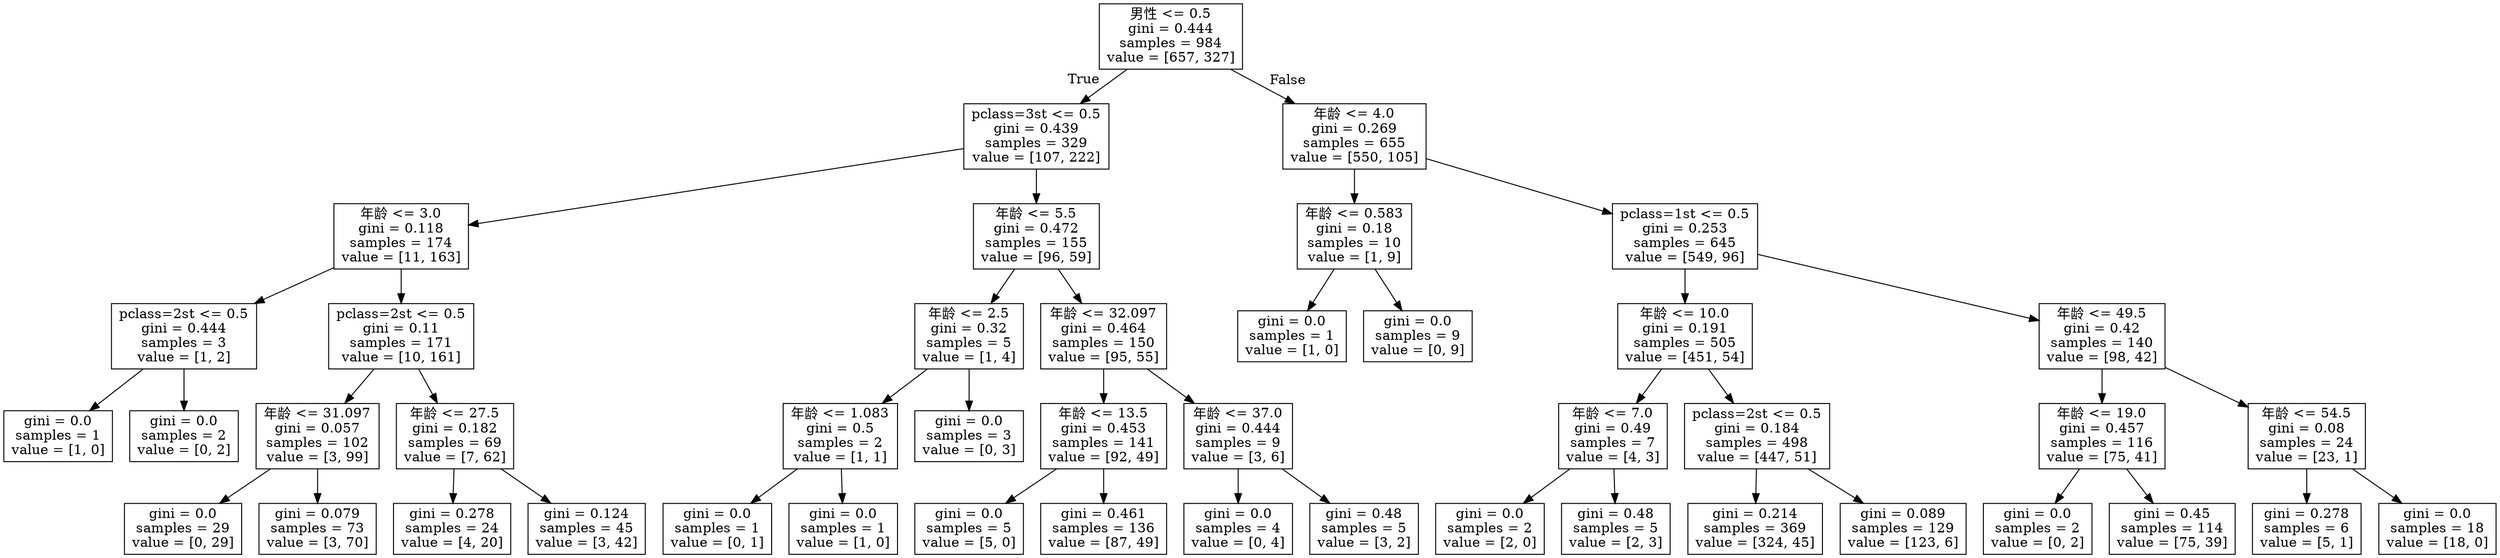 digraph Tree {
node [shape=box] ;
0 [label="男性 <= 0.5\ngini = 0.444\nsamples = 984\nvalue = [657, 327]"] ;
1 [label="pclass=3st <= 0.5\ngini = 0.439\nsamples = 329\nvalue = [107, 222]"] ;
0 -> 1 [labeldistance=2.5, labelangle=45, headlabel="True"] ;
2 [label="年龄 <= 3.0\ngini = 0.118\nsamples = 174\nvalue = [11, 163]"] ;
1 -> 2 ;
3 [label="pclass=2st <= 0.5\ngini = 0.444\nsamples = 3\nvalue = [1, 2]"] ;
2 -> 3 ;
4 [label="gini = 0.0\nsamples = 1\nvalue = [1, 0]"] ;
3 -> 4 ;
5 [label="gini = 0.0\nsamples = 2\nvalue = [0, 2]"] ;
3 -> 5 ;
6 [label="pclass=2st <= 0.5\ngini = 0.11\nsamples = 171\nvalue = [10, 161]"] ;
2 -> 6 ;
7 [label="年龄 <= 31.097\ngini = 0.057\nsamples = 102\nvalue = [3, 99]"] ;
6 -> 7 ;
8 [label="gini = 0.0\nsamples = 29\nvalue = [0, 29]"] ;
7 -> 8 ;
9 [label="gini = 0.079\nsamples = 73\nvalue = [3, 70]"] ;
7 -> 9 ;
10 [label="年龄 <= 27.5\ngini = 0.182\nsamples = 69\nvalue = [7, 62]"] ;
6 -> 10 ;
11 [label="gini = 0.278\nsamples = 24\nvalue = [4, 20]"] ;
10 -> 11 ;
12 [label="gini = 0.124\nsamples = 45\nvalue = [3, 42]"] ;
10 -> 12 ;
13 [label="年龄 <= 5.5\ngini = 0.472\nsamples = 155\nvalue = [96, 59]"] ;
1 -> 13 ;
14 [label="年龄 <= 2.5\ngini = 0.32\nsamples = 5\nvalue = [1, 4]"] ;
13 -> 14 ;
15 [label="年龄 <= 1.083\ngini = 0.5\nsamples = 2\nvalue = [1, 1]"] ;
14 -> 15 ;
16 [label="gini = 0.0\nsamples = 1\nvalue = [0, 1]"] ;
15 -> 16 ;
17 [label="gini = 0.0\nsamples = 1\nvalue = [1, 0]"] ;
15 -> 17 ;
18 [label="gini = 0.0\nsamples = 3\nvalue = [0, 3]"] ;
14 -> 18 ;
19 [label="年龄 <= 32.097\ngini = 0.464\nsamples = 150\nvalue = [95, 55]"] ;
13 -> 19 ;
20 [label="年龄 <= 13.5\ngini = 0.453\nsamples = 141\nvalue = [92, 49]"] ;
19 -> 20 ;
21 [label="gini = 0.0\nsamples = 5\nvalue = [5, 0]"] ;
20 -> 21 ;
22 [label="gini = 0.461\nsamples = 136\nvalue = [87, 49]"] ;
20 -> 22 ;
23 [label="年龄 <= 37.0\ngini = 0.444\nsamples = 9\nvalue = [3, 6]"] ;
19 -> 23 ;
24 [label="gini = 0.0\nsamples = 4\nvalue = [0, 4]"] ;
23 -> 24 ;
25 [label="gini = 0.48\nsamples = 5\nvalue = [3, 2]"] ;
23 -> 25 ;
26 [label="年龄 <= 4.0\ngini = 0.269\nsamples = 655\nvalue = [550, 105]"] ;
0 -> 26 [labeldistance=2.5, labelangle=-45, headlabel="False"] ;
27 [label="年龄 <= 0.583\ngini = 0.18\nsamples = 10\nvalue = [1, 9]"] ;
26 -> 27 ;
28 [label="gini = 0.0\nsamples = 1\nvalue = [1, 0]"] ;
27 -> 28 ;
29 [label="gini = 0.0\nsamples = 9\nvalue = [0, 9]"] ;
27 -> 29 ;
30 [label="pclass=1st <= 0.5\ngini = 0.253\nsamples = 645\nvalue = [549, 96]"] ;
26 -> 30 ;
31 [label="年龄 <= 10.0\ngini = 0.191\nsamples = 505\nvalue = [451, 54]"] ;
30 -> 31 ;
32 [label="年龄 <= 7.0\ngini = 0.49\nsamples = 7\nvalue = [4, 3]"] ;
31 -> 32 ;
33 [label="gini = 0.0\nsamples = 2\nvalue = [2, 0]"] ;
32 -> 33 ;
34 [label="gini = 0.48\nsamples = 5\nvalue = [2, 3]"] ;
32 -> 34 ;
35 [label="pclass=2st <= 0.5\ngini = 0.184\nsamples = 498\nvalue = [447, 51]"] ;
31 -> 35 ;
36 [label="gini = 0.214\nsamples = 369\nvalue = [324, 45]"] ;
35 -> 36 ;
37 [label="gini = 0.089\nsamples = 129\nvalue = [123, 6]"] ;
35 -> 37 ;
38 [label="年龄 <= 49.5\ngini = 0.42\nsamples = 140\nvalue = [98, 42]"] ;
30 -> 38 ;
39 [label="年龄 <= 19.0\ngini = 0.457\nsamples = 116\nvalue = [75, 41]"] ;
38 -> 39 ;
40 [label="gini = 0.0\nsamples = 2\nvalue = [0, 2]"] ;
39 -> 40 ;
41 [label="gini = 0.45\nsamples = 114\nvalue = [75, 39]"] ;
39 -> 41 ;
42 [label="年龄 <= 54.5\ngini = 0.08\nsamples = 24\nvalue = [23, 1]"] ;
38 -> 42 ;
43 [label="gini = 0.278\nsamples = 6\nvalue = [5, 1]"] ;
42 -> 43 ;
44 [label="gini = 0.0\nsamples = 18\nvalue = [18, 0]"] ;
42 -> 44 ;
}